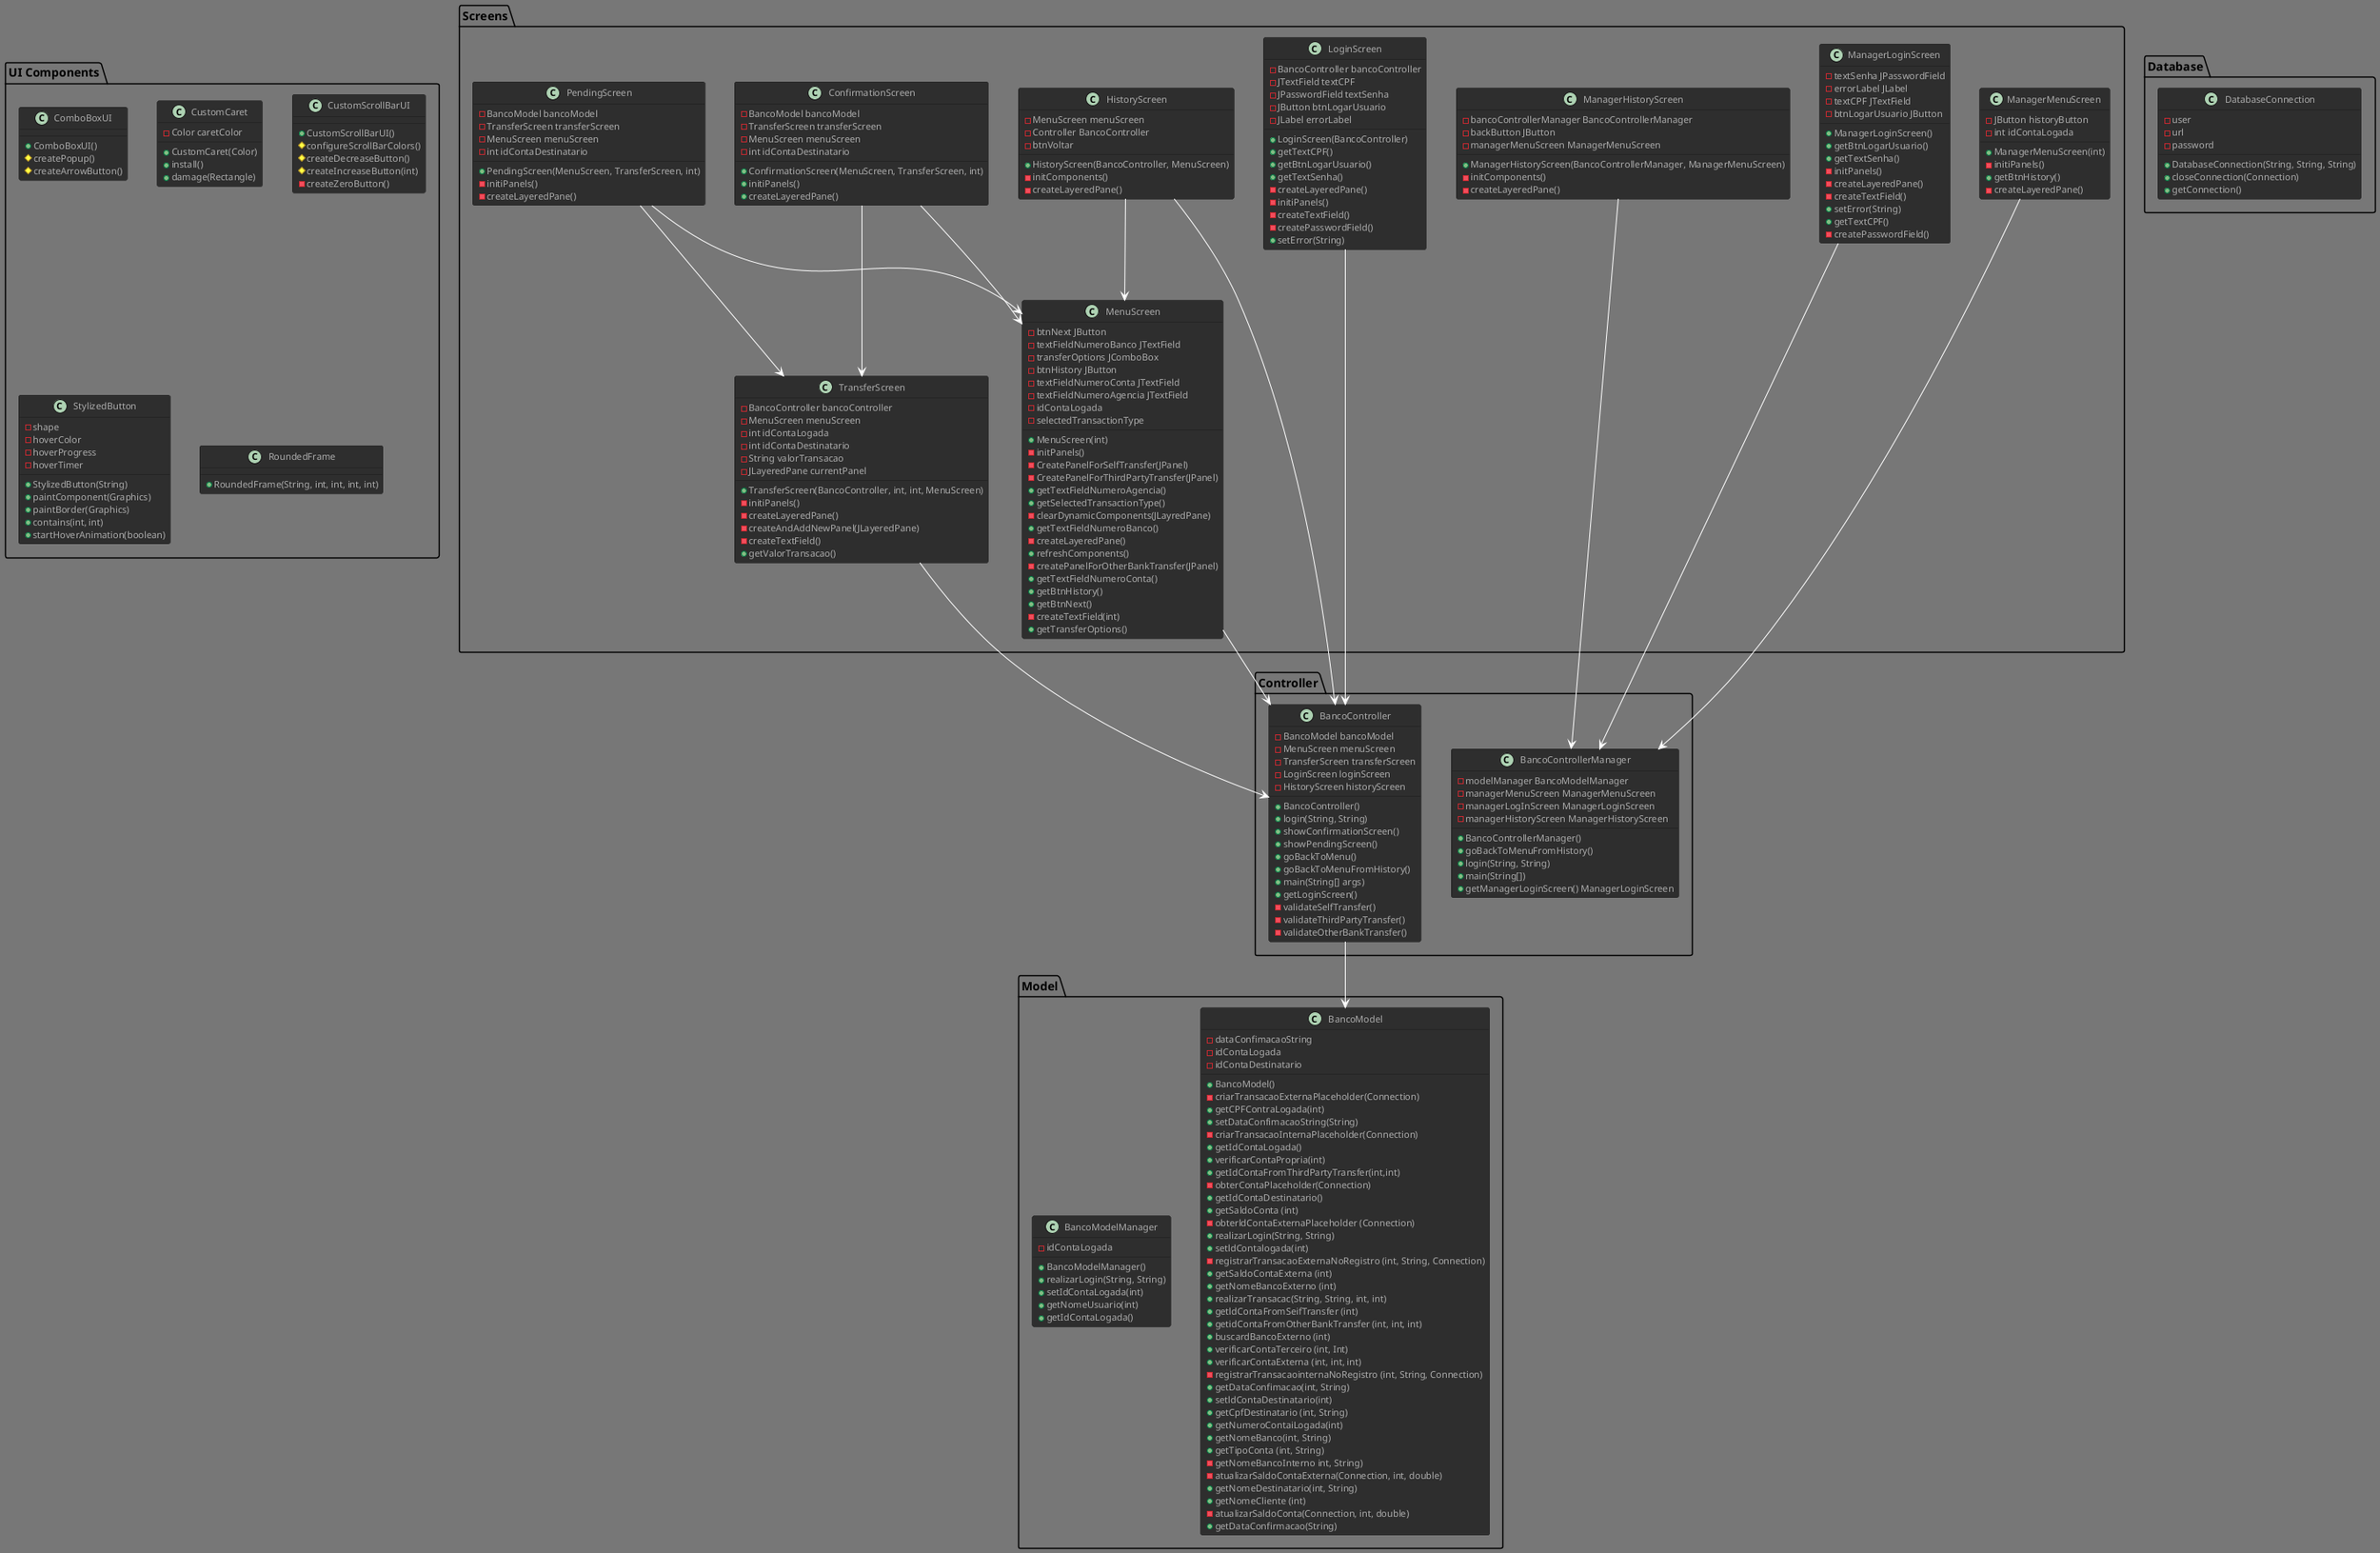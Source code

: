 @startuml
!theme reddress-darkgreen

package "Model" {
    class BancoModel {
        -dataConfimacaoString
        -idContaLogada
        -idContaDestinatario
        +BancoModel()
        -criarTransacaoExternaPlaceholder(Connection)
        +getCPFContraLogada(int)
        +setDataConfimacaoString(String)
        -criarTransacaoInternaPlaceholder(Connection)
        +getIdContaLogada()
        +verificarContaPropria(int)
        +getIdContaFromThirdPartyTransfer(int,int)
        -obterContaPlaceholder(Connection)
        +getIdContaDestinatario()
        +getSaldoConta (int)
        -obterldContaExternaPlaceholder (Connection)
        +realizarLogin(String, String)
        +setldContalogada(int)
        -registrarTransacaoExternaNoRegistro (int, String, Connection)
        +getSaldoContaExterna (int)
        +getNomeBancoExterno (int)
        +realizarTransacac(String, String, int, int)
        +getldContaFromSeifTransfer (int)
        +getidContaFromOtherBankTransfer (int, int, int)
        +buscardBancoExterno (int)
        +verificarContaTerceiro (int, Int)
        +verificarContaExterna (int, int, int)
        -registrarTransacaointernaNoRegistro (int, String, Connection)
        +getDataConfimacao(int, String)
        +setldContaDestinatario(int)
        +getCpfDestinatario (int, String)
        +getNumeroContaiLogada(int)
        +getNomeBanco(int, String)
        +getTipoConta (int, String)
        -getNomeBancoInterno int, String)
        -atualizarSaldoContaExterna(Connection, int, double)
        +getNomeDestinatario(int, String)
        +getNomeCliente (int)
        -atualizarSaldoConta(Connection, int, double)
        +getDataConfirmacao(String)
    }

    class BancoModelManager {
        -idContaLogada
        +BancoModelManager()
        +realizarLogin(String, String)
        +setIdContaLogada(int)
        +getNomeUsuario(int)
        +getIdContaLogada()

    }
}

package "Controller" {
    class BancoController {
        -BancoModel bancoModel
        -MenuScreen menuScreen
        -TransferScreen transferScreen
        -LoginScreen loginScreen
        -HistoryScreen historyScreen
        +BancoController()
        +login(String, String)
        +showConfirmationScreen()
        +showPendingScreen()
        +goBackToMenu()
        +goBackToMenuFromHistory()
        +main(String[] args)
        +getLoginScreen()
        -validateSelfTransfer()
        -validateThirdPartyTransfer()
        -validateOtherBankTransfer()
        }
     class BancoControllerManager {
        +BancoControllerManager()
        -modelManager BancoModelManager
        -managerMenuScreen ManagerMenuScreen
        -managerLogInScreen ManagerLoginScreen
        -managerHistoryScreen ManagerHistoryScreen
        +goBackToMenuFromHistory()
        +login(String, String)
        +main(String[])
        +getManagerLoginScreen() ManagerLoginScreen
    }
}

package "UI Components" {
    class ComboBoxUI {
        +ComboBoxUI()
        #createPopup()
        #createArrowButton()
    }

    class CustomCaret {
        -Color caretColor
        +CustomCaret(Color)
        +install()
        +damage(Rectangle)
    }

    class CustomScrollBarUI {
        +CustomScrollBarUI()
        #configureScrollBarColors()
        #createDecreaseButton()
        #createIncreaseButton(int)
        -createZeroButton()

    }

    class StylizedButton {
        -shape
        -hoverColor
        -hoverProgress
        -hoverTimer
        +StylizedButton(String)
        +paintComponent(Graphics)
        +paintBorder(Graphics)
        +contains(int, int)
        +startHoverAnimation(boolean)
    }

    class RoundedFrame {
        +RoundedFrame(String, int, int, int, int)
    }
}

package "Database" {
    class DatabaseConnection {
        -user
        -url
        -password
        +DatabaseConnection(String, String, String)
        +closeConnection(Connection)
        +getConnection()
    }
}

package "Screens" {
    class ConfirmationScreen {
        -BancoModel bancoModel
        -TransferScreen transferScreen
        -MenuScreen menuScreen
        -int idContaDestinatario
        +ConfirmationScreen(MenuScreen, TransferScreen, int)
        +initiPanels()
        +createLayeredPane()
    }

    class HistoryScreen {
        +HistoryScreen(BancoController, MenuScreen)
        -MenuScreen menuScreen
        -Controller BancoController
        -btnVoltar
        -initComponents()
        -createLayeredPane()
    }

    class LoginScreen {
        -BancoController bancoController
        -JTextField textCPF
        -JPasswordField textSenha
        -JButton btnLogarUsuario
        -JLabel errorLabel
        +LoginScreen(BancoController)
        +getTextCPF()
        +getBtnLogarUsuario()
        +getTextSenha()
        -createLayeredPane()
        -initiPanels()
        -createTextField()
        -createPasswordField()
        +setError(String)
    }

    class ManagerHistoryScreen {
        -bancoControllerManager BancoControllerManager
        +ManagerHistoryScreen(BancoControllerManager, ManagerMenuScreen)
        -backButton JButton
        -managerMenuScreen ManagerMenuScreen
        -initComponents()
        -createLayeredPane()
    }

    class ManagerLoginScreen {
        +ManagerLoginScreen()
        -textSenha JPasswordField
        -errorLabel JLabel
        -textCPF JTextField
        -btnLogarUsuario JButton
        +getBtnLogarUsuario()
        +getTextSenha()
        -initPanels()
        -createLayeredPane()
        -createTextField()
        +setError(String)
        +getTextCPF()
        -createPasswordField()
    }

    class ManagerMenuScreen {
        -JButton historyButton
        -int idContaLogada

        +ManagerMenuScreen(int)
        -initiPanels()
        +getBtnHistory()
        -createLayeredPane()
    }

    class MenuScreen {
        +MenuScreen(int)
        -btnNext JButton
        -textFieldNumeroBanco JTextField
        -transferOptions JComboBox
        -btnHistory JButton
        -textFieldNumeroConta JTextField
        -textFieldNumeroAgencia JTextField
        -idContaLogada
        -selectedTransactionType
        -initPanels()
        -CreatePanelForSelfTransfer(JPanel)
        -CreatePanelForThirdPartyTransfer(JPanel)
        +getTextFieldNumeroAgencia()
        +getSelectedTransactionType()
        -clearDynamicComponents(JLayredPane)
        + getTextFieldNumeroBanco()
        -createLayeredPane()
        +refreshComponents()
        -createPanelForOtherBankTransfer(JPanel)
        +getTextFieldNumeroConta()
        +getBtnHistory()
        +getBtnNext()
        -createTextField(int)
        +getTransferOptions()
    }

    class PendingScreen {
        -BancoModel bancoModel
        -TransferScreen transferScreen
        -MenuScreen menuScreen
        -int idContaDestinatario
        +PendingScreen(MenuScreen, TransferScreen, int)
        -initiPanels()
        -createLayeredPane()
    }

    class TransferScreen {
        -BancoController bancoController
        -MenuScreen menuScreen
        -int idContaLogada
        -int idContaDestinatario
        -String valorTransacao
        -JLayeredPane currentPanel
        +TransferScreen(BancoController, int, int, MenuScreen)
        -initiPanels()
        -createLayeredPane()
        -createAndAddNewPanel(JLayeredPane)
        -createTextField()
        +getValorTransacao()
    }
}


BancoController --> BancoModel
MenuScreen --> BancoController
ManagerHistoryScreen --> BancoControllerManager
ManagerMenuScreen --> BancoControllerManager
ManagerLoginScreen --> BancoControllerManager
TransferScreen --> BancoController
LoginScreen --> BancoController
PendingScreen --> TransferScreen
PendingScreen --> MenuScreen
ConfirmationScreen --> TransferScreen
ConfirmationScreen --> MenuScreen
HistoryScreen --> BancoController
HistoryScreen --> MenuScreen

@enduml